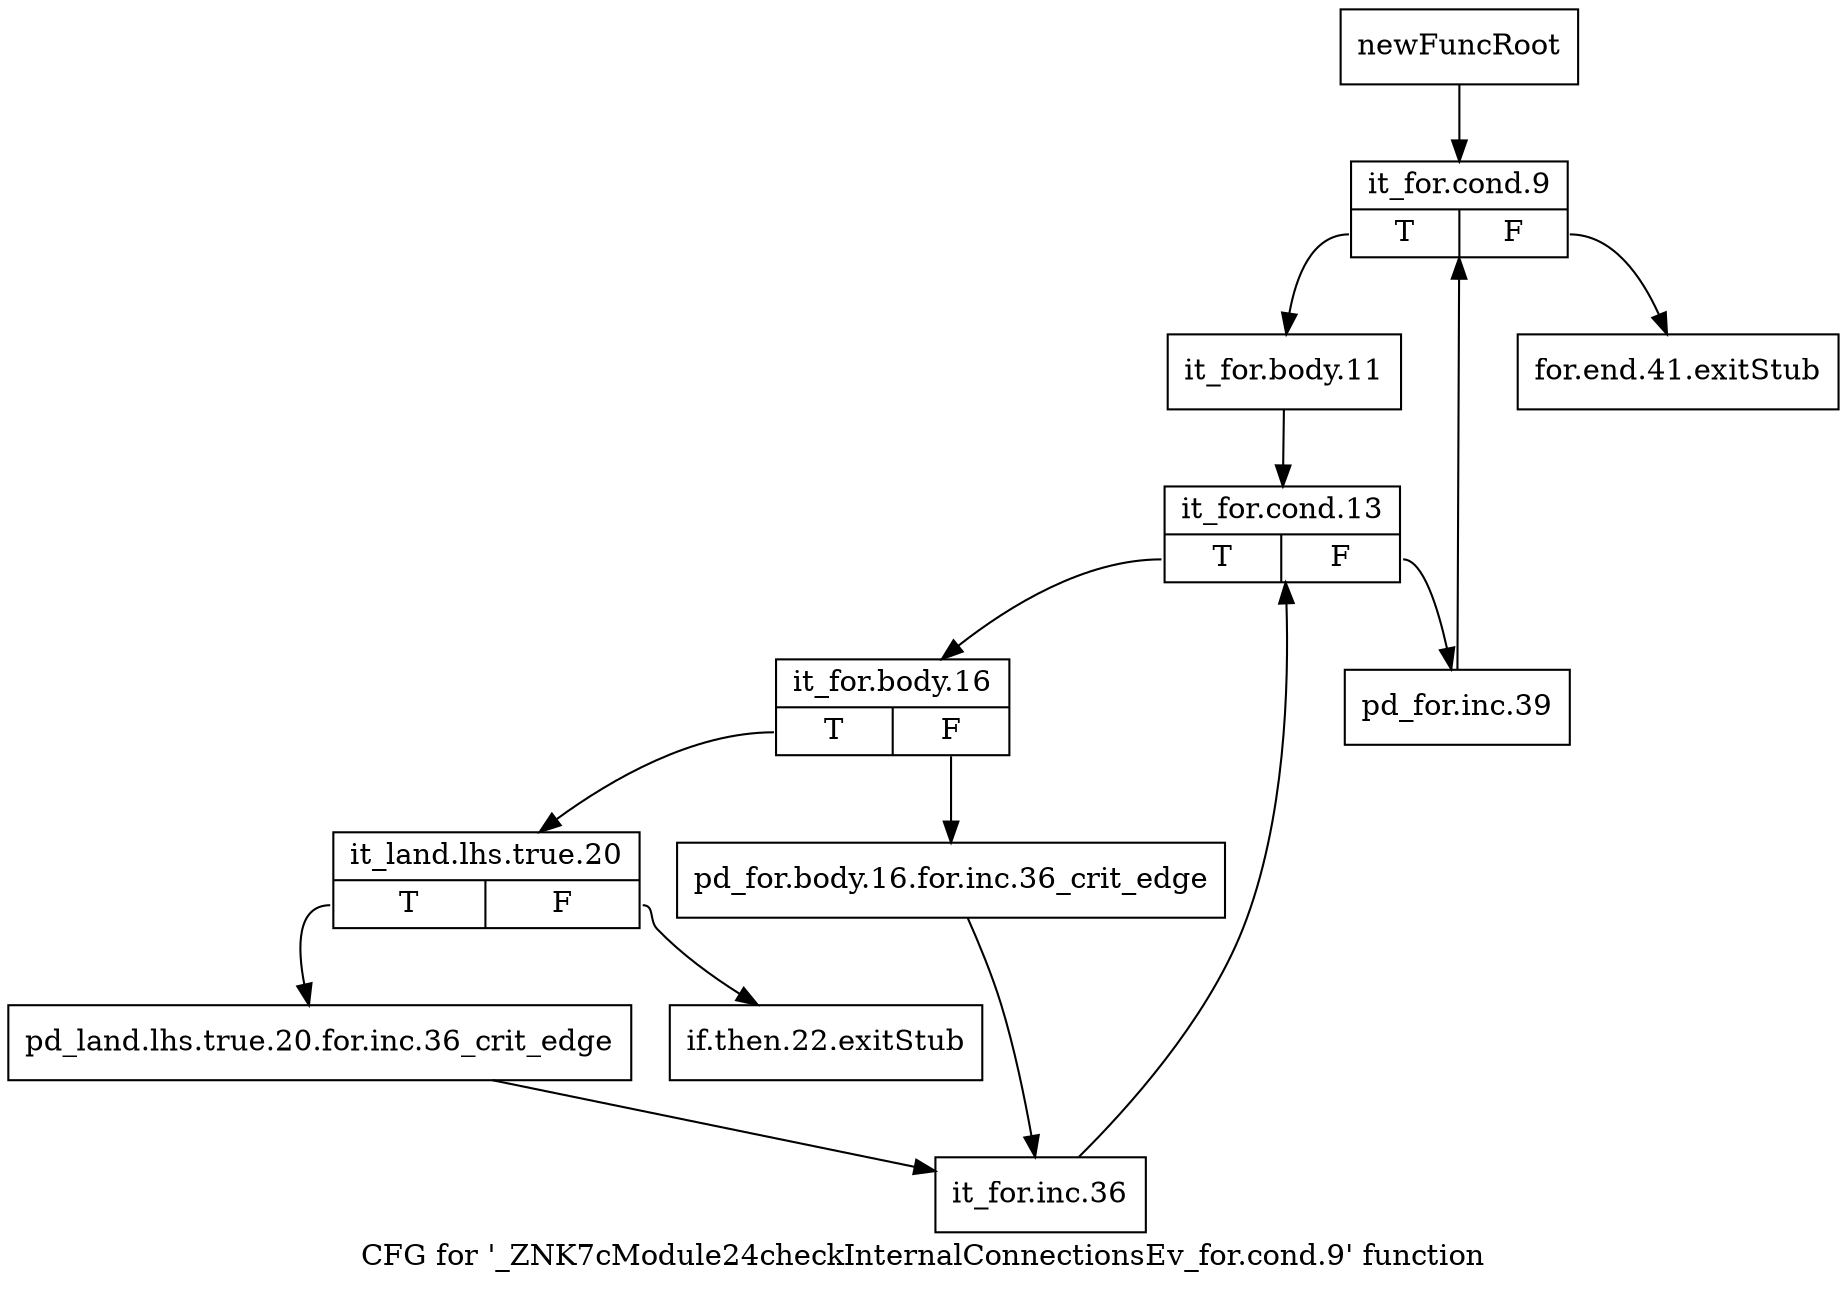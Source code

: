 digraph "CFG for '_ZNK7cModule24checkInternalConnectionsEv_for.cond.9' function" {
	label="CFG for '_ZNK7cModule24checkInternalConnectionsEv_for.cond.9' function";

	Node0x213a4d0 [shape=record,label="{newFuncRoot}"];
	Node0x213a4d0 -> Node0x213a5c0;
	Node0x213a520 [shape=record,label="{for.end.41.exitStub}"];
	Node0x213a570 [shape=record,label="{if.then.22.exitStub}"];
	Node0x213a5c0 [shape=record,label="{it_for.cond.9|{<s0>T|<s1>F}}"];
	Node0x213a5c0:s0 -> Node0x213a610;
	Node0x213a5c0:s1 -> Node0x213a520;
	Node0x213a610 [shape=record,label="{it_for.body.11}"];
	Node0x213a610 -> Node0x213a660;
	Node0x213a660 [shape=record,label="{it_for.cond.13|{<s0>T|<s1>F}}"];
	Node0x213a660:s0 -> Node0x213a700;
	Node0x213a660:s1 -> Node0x213a6b0;
	Node0x213a6b0 [shape=record,label="{pd_for.inc.39}"];
	Node0x213a6b0 -> Node0x213a5c0;
	Node0x213a700 [shape=record,label="{it_for.body.16|{<s0>T|<s1>F}}"];
	Node0x213a700:s0 -> Node0x213a7a0;
	Node0x213a700:s1 -> Node0x213a750;
	Node0x213a750 [shape=record,label="{pd_for.body.16.for.inc.36_crit_edge}"];
	Node0x213a750 -> Node0x213a840;
	Node0x213a7a0 [shape=record,label="{it_land.lhs.true.20|{<s0>T|<s1>F}}"];
	Node0x213a7a0:s0 -> Node0x213a7f0;
	Node0x213a7a0:s1 -> Node0x213a570;
	Node0x213a7f0 [shape=record,label="{pd_land.lhs.true.20.for.inc.36_crit_edge}"];
	Node0x213a7f0 -> Node0x213a840;
	Node0x213a840 [shape=record,label="{it_for.inc.36}"];
	Node0x213a840 -> Node0x213a660;
}
